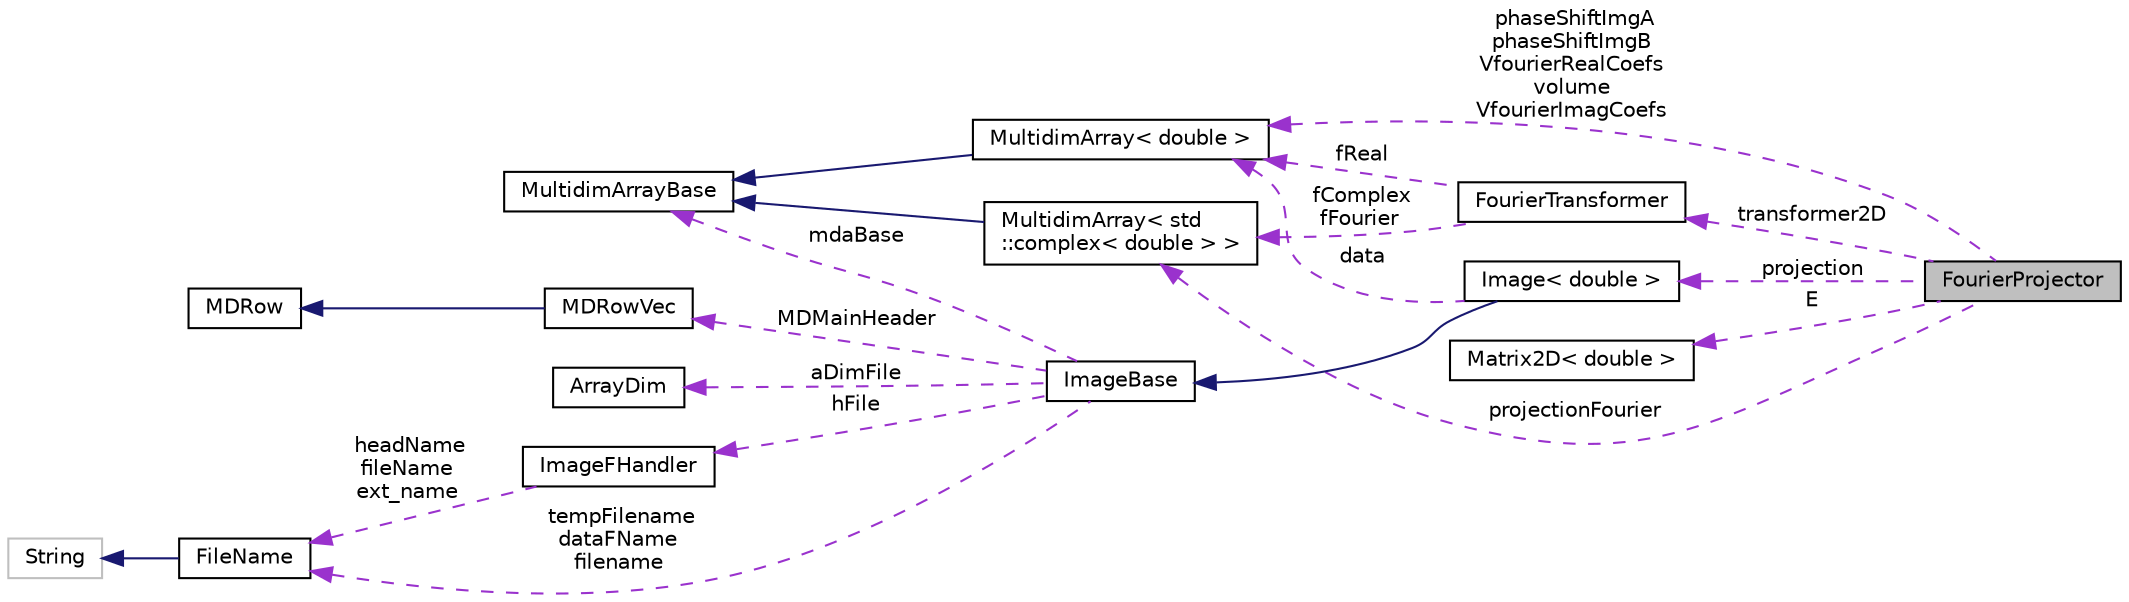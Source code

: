 digraph "FourierProjector"
{
  edge [fontname="Helvetica",fontsize="10",labelfontname="Helvetica",labelfontsize="10"];
  node [fontname="Helvetica",fontsize="10",shape=record];
  rankdir="LR";
  Node1 [label="FourierProjector",height=0.2,width=0.4,color="black", fillcolor="grey75", style="filled", fontcolor="black"];
  Node2 -> Node1 [dir="back",color="darkorchid3",fontsize="10",style="dashed",label=" transformer2D" ,fontname="Helvetica"];
  Node2 [label="FourierTransformer",height=0.2,width=0.4,color="black", fillcolor="white", style="filled",URL="$classFourierTransformer.html"];
  Node3 -> Node2 [dir="back",color="darkorchid3",fontsize="10",style="dashed",label=" fReal" ,fontname="Helvetica"];
  Node3 [label="MultidimArray\< double \>",height=0.2,width=0.4,color="black", fillcolor="white", style="filled",URL="$classMultidimArray.html"];
  Node4 -> Node3 [dir="back",color="midnightblue",fontsize="10",style="solid",fontname="Helvetica"];
  Node4 [label="MultidimArrayBase",height=0.2,width=0.4,color="black", fillcolor="white", style="filled",URL="$classMultidimArrayBase.html"];
  Node5 -> Node2 [dir="back",color="darkorchid3",fontsize="10",style="dashed",label=" fComplex\nfFourier" ,fontname="Helvetica"];
  Node5 [label="MultidimArray\< std\l::complex\< double \> \>",height=0.2,width=0.4,color="black", fillcolor="white", style="filled",URL="$classMultidimArray.html"];
  Node4 -> Node5 [dir="back",color="midnightblue",fontsize="10",style="solid",fontname="Helvetica"];
  Node6 -> Node1 [dir="back",color="darkorchid3",fontsize="10",style="dashed",label=" E" ,fontname="Helvetica"];
  Node6 [label="Matrix2D\< double \>",height=0.2,width=0.4,color="black", fillcolor="white", style="filled",URL="$classMatrix2D.html"];
  Node7 -> Node1 [dir="back",color="darkorchid3",fontsize="10",style="dashed",label=" projection" ,fontname="Helvetica"];
  Node7 [label="Image\< double \>",height=0.2,width=0.4,color="black", fillcolor="white", style="filled",URL="$classImage.html"];
  Node8 -> Node7 [dir="back",color="midnightblue",fontsize="10",style="solid",fontname="Helvetica"];
  Node8 [label="ImageBase",height=0.2,width=0.4,color="black", fillcolor="white", style="filled",URL="$classImageBase.html",tooltip="Image base class. "];
  Node4 -> Node8 [dir="back",color="darkorchid3",fontsize="10",style="dashed",label=" mdaBase" ,fontname="Helvetica"];
  Node9 -> Node8 [dir="back",color="darkorchid3",fontsize="10",style="dashed",label=" MDMainHeader" ,fontname="Helvetica"];
  Node9 [label="MDRowVec",height=0.2,width=0.4,color="black", fillcolor="white", style="filled",URL="$classMDRowVec.html"];
  Node10 -> Node9 [dir="back",color="midnightblue",fontsize="10",style="solid",fontname="Helvetica"];
  Node10 [label="MDRow",height=0.2,width=0.4,color="black", fillcolor="white", style="filled",URL="$classMDRow.html"];
  Node11 -> Node8 [dir="back",color="darkorchid3",fontsize="10",style="dashed",label=" hFile" ,fontname="Helvetica"];
  Node11 [label="ImageFHandler",height=0.2,width=0.4,color="black", fillcolor="white", style="filled",URL="$structImageFHandler.html"];
  Node12 -> Node11 [dir="back",color="darkorchid3",fontsize="10",style="dashed",label=" headName\nfileName\next_name" ,fontname="Helvetica"];
  Node12 [label="FileName",height=0.2,width=0.4,color="black", fillcolor="white", style="filled",URL="$classFileName.html"];
  Node13 -> Node12 [dir="back",color="midnightblue",fontsize="10",style="solid",fontname="Helvetica"];
  Node13 [label="String",height=0.2,width=0.4,color="grey75", fillcolor="white", style="filled"];
  Node14 -> Node8 [dir="back",color="darkorchid3",fontsize="10",style="dashed",label=" aDimFile" ,fontname="Helvetica"];
  Node14 [label="ArrayDim",height=0.2,width=0.4,color="black", fillcolor="white", style="filled",URL="$structArrayDim.html"];
  Node12 -> Node8 [dir="back",color="darkorchid3",fontsize="10",style="dashed",label=" tempFilename\ndataFName\nfilename" ,fontname="Helvetica"];
  Node3 -> Node7 [dir="back",color="darkorchid3",fontsize="10",style="dashed",label=" data" ,fontname="Helvetica"];
  Node3 -> Node1 [dir="back",color="darkorchid3",fontsize="10",style="dashed",label=" phaseShiftImgA\nphaseShiftImgB\nVfourierRealCoefs\nvolume\nVfourierImagCoefs" ,fontname="Helvetica"];
  Node5 -> Node1 [dir="back",color="darkorchid3",fontsize="10",style="dashed",label=" projectionFourier" ,fontname="Helvetica"];
}

